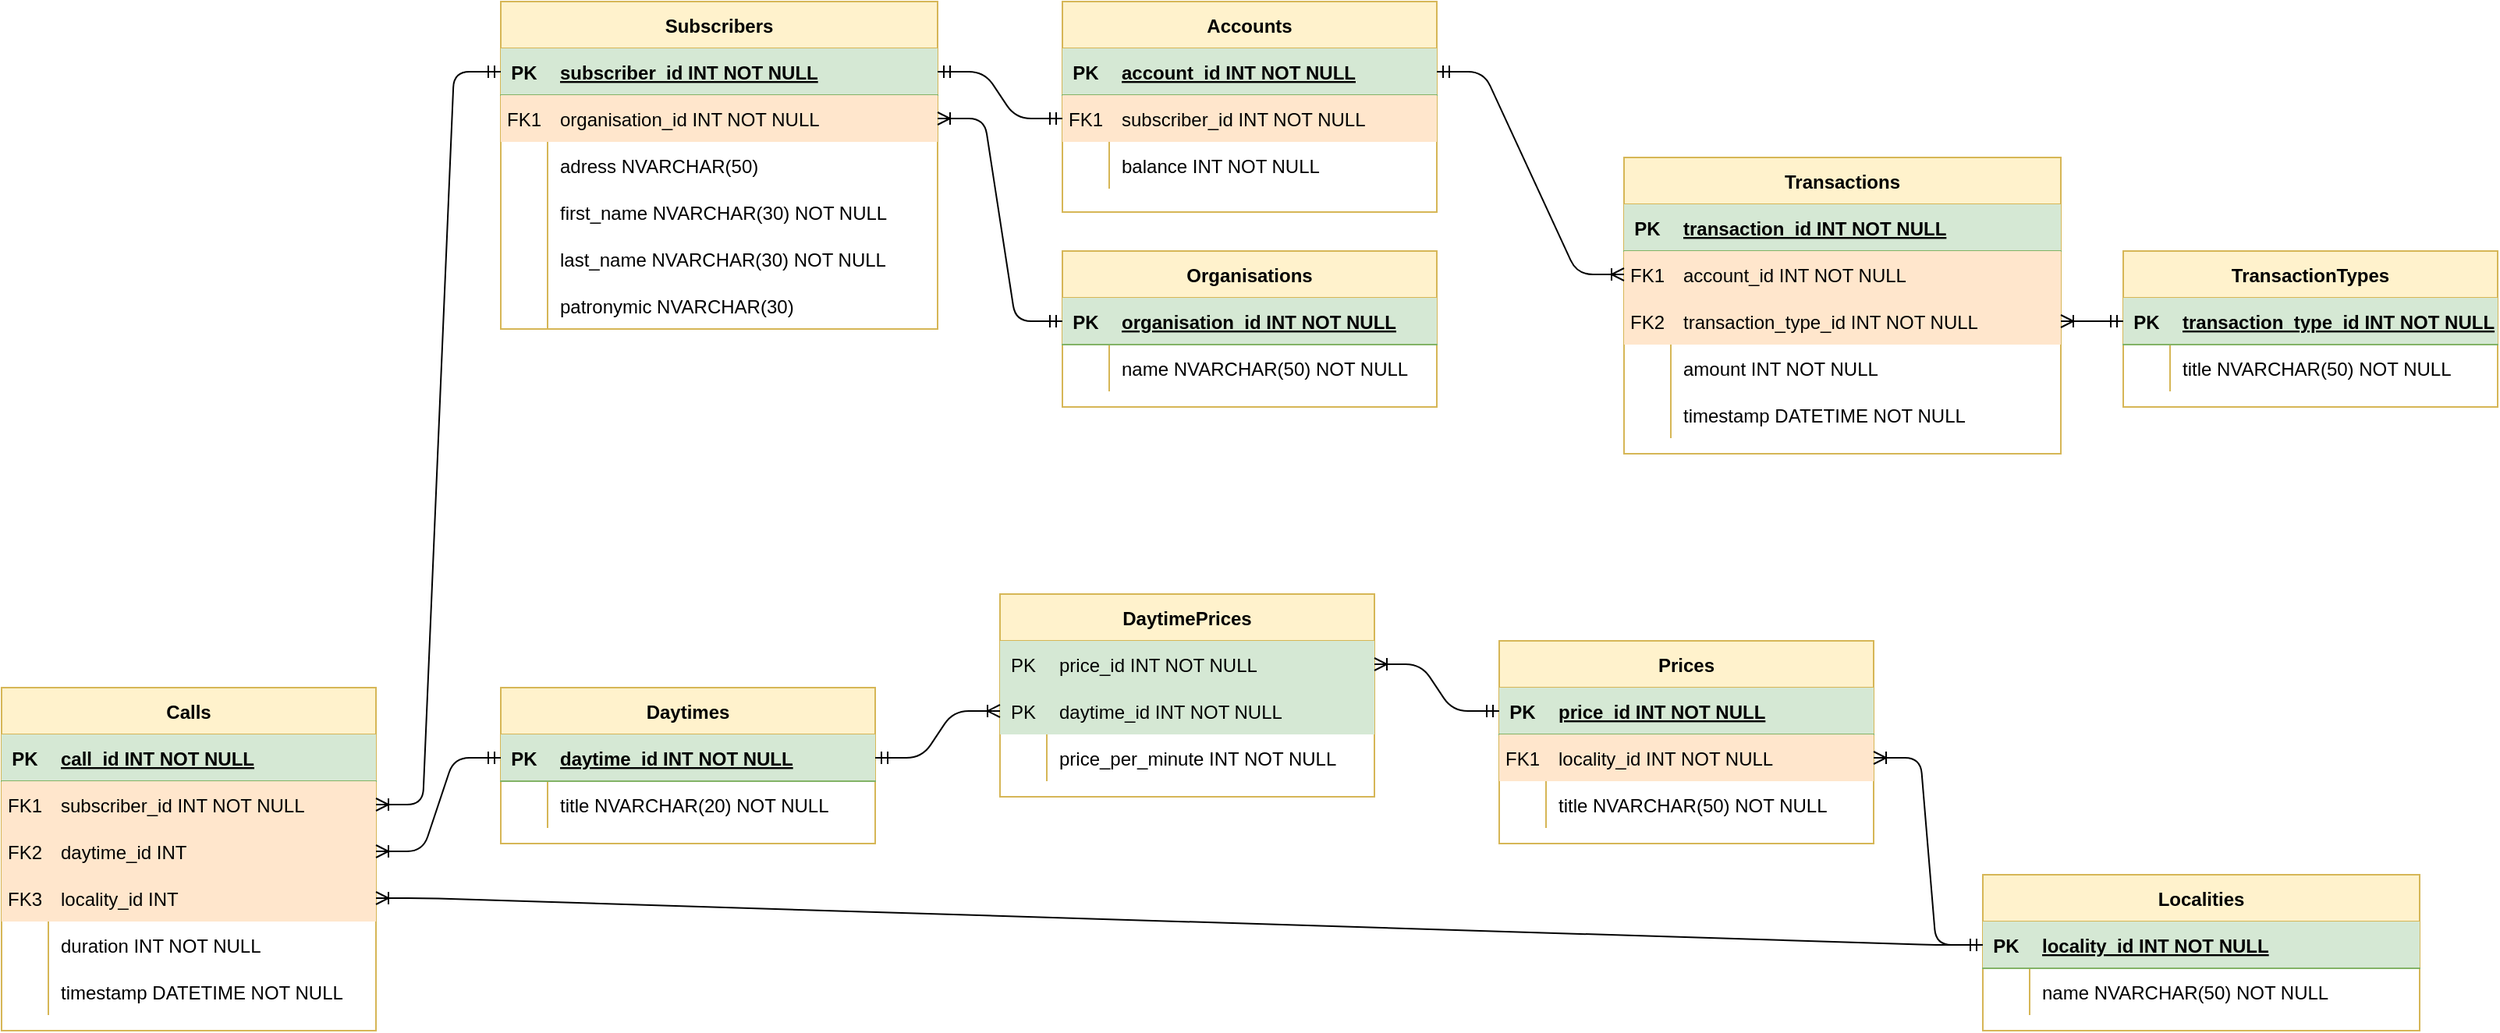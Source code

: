 <mxfile version="13.8.8" type="github">
  <diagram id="R2lEEEUBdFMjLlhIrx00" name="Page-1">
    <mxGraphModel dx="1422" dy="762" grid="1" gridSize="10" guides="1" tooltips="1" connect="1" arrows="1" fold="1" page="1" pageScale="1" pageWidth="850" pageHeight="1100" math="0" shadow="0" extFonts="Permanent Marker^https://fonts.googleapis.com/css?family=Permanent+Marker">
      <root>
        <mxCell id="0" />
        <mxCell id="1" parent="0" />
        <mxCell id="C-vyLk0tnHw3VtMMgP7b-2" value="Organisations" style="shape=table;startSize=30;container=1;collapsible=1;childLayout=tableLayout;fixedRows=1;rowLines=0;fontStyle=1;align=center;resizeLast=1;fillColor=#fff2cc;strokeColor=#d6b656;" parent="1" vertex="1">
          <mxGeometry x="720" y="200" width="240" height="100" as="geometry" />
        </mxCell>
        <mxCell id="C-vyLk0tnHw3VtMMgP7b-3" value="" style="shape=partialRectangle;collapsible=0;dropTarget=0;pointerEvents=0;fillColor=#d5e8d4;points=[[0,0.5],[1,0.5]];portConstraint=eastwest;top=0;left=0;right=0;bottom=1;strokeColor=#82b366;" parent="C-vyLk0tnHw3VtMMgP7b-2" vertex="1">
          <mxGeometry y="30" width="240" height="30" as="geometry" />
        </mxCell>
        <mxCell id="C-vyLk0tnHw3VtMMgP7b-4" value="PK" style="shape=partialRectangle;overflow=hidden;connectable=0;fillColor=none;top=0;left=0;bottom=0;right=0;fontStyle=1;" parent="C-vyLk0tnHw3VtMMgP7b-3" vertex="1">
          <mxGeometry width="30" height="30" as="geometry" />
        </mxCell>
        <mxCell id="C-vyLk0tnHw3VtMMgP7b-5" value="organisation_id INT NOT NULL " style="shape=partialRectangle;overflow=hidden;connectable=0;fillColor=none;top=0;left=0;bottom=0;right=0;align=left;spacingLeft=6;fontStyle=5;" parent="C-vyLk0tnHw3VtMMgP7b-3" vertex="1">
          <mxGeometry x="30" width="210" height="30" as="geometry" />
        </mxCell>
        <mxCell id="C-vyLk0tnHw3VtMMgP7b-6" value="" style="shape=partialRectangle;collapsible=0;dropTarget=0;pointerEvents=0;fillColor=none;points=[[0,0.5],[1,0.5]];portConstraint=eastwest;top=0;left=0;right=0;bottom=0;" parent="C-vyLk0tnHw3VtMMgP7b-2" vertex="1">
          <mxGeometry y="60" width="240" height="30" as="geometry" />
        </mxCell>
        <mxCell id="C-vyLk0tnHw3VtMMgP7b-7" value="" style="shape=partialRectangle;overflow=hidden;connectable=0;fillColor=none;top=0;left=0;bottom=0;right=0;" parent="C-vyLk0tnHw3VtMMgP7b-6" vertex="1">
          <mxGeometry width="30" height="30" as="geometry" />
        </mxCell>
        <mxCell id="C-vyLk0tnHw3VtMMgP7b-8" value="name NVARCHAR(50) NOT NULL" style="shape=partialRectangle;overflow=hidden;connectable=0;fillColor=none;top=0;left=0;bottom=0;right=0;align=left;spacingLeft=6;" parent="C-vyLk0tnHw3VtMMgP7b-6" vertex="1">
          <mxGeometry x="30" width="210" height="30" as="geometry" />
        </mxCell>
        <mxCell id="C-vyLk0tnHw3VtMMgP7b-13" value="Accounts" style="shape=table;startSize=30;container=1;collapsible=1;childLayout=tableLayout;fixedRows=1;rowLines=0;fontStyle=1;align=center;resizeLast=1;fillColor=#fff2cc;strokeColor=#d6b656;" parent="1" vertex="1">
          <mxGeometry x="720" y="40" width="240" height="135" as="geometry" />
        </mxCell>
        <mxCell id="C-vyLk0tnHw3VtMMgP7b-14" value="" style="shape=partialRectangle;collapsible=0;dropTarget=0;pointerEvents=0;fillColor=#d5e8d4;points=[[0,0.5],[1,0.5]];portConstraint=eastwest;top=0;left=0;right=0;bottom=1;strokeColor=#82b366;" parent="C-vyLk0tnHw3VtMMgP7b-13" vertex="1">
          <mxGeometry y="30" width="240" height="30" as="geometry" />
        </mxCell>
        <mxCell id="C-vyLk0tnHw3VtMMgP7b-15" value="PK" style="shape=partialRectangle;overflow=hidden;connectable=0;fillColor=none;top=0;left=0;bottom=0;right=0;fontStyle=1;" parent="C-vyLk0tnHw3VtMMgP7b-14" vertex="1">
          <mxGeometry width="30" height="30" as="geometry" />
        </mxCell>
        <mxCell id="C-vyLk0tnHw3VtMMgP7b-16" value="account_id INT NOT NULL " style="shape=partialRectangle;overflow=hidden;connectable=0;fillColor=none;top=0;left=0;bottom=0;right=0;align=left;spacingLeft=6;fontStyle=5;" parent="C-vyLk0tnHw3VtMMgP7b-14" vertex="1">
          <mxGeometry x="30" width="210" height="30" as="geometry" />
        </mxCell>
        <mxCell id="f_FscxaQa_7eKImMQu-y-68" value="" style="shape=partialRectangle;collapsible=0;dropTarget=0;pointerEvents=0;fillColor=#ffe6cc;points=[[0,0.5],[1,0.5]];portConstraint=eastwest;top=0;left=0;right=0;bottom=0;strokeColor=#d79b00;" parent="C-vyLk0tnHw3VtMMgP7b-13" vertex="1">
          <mxGeometry y="60" width="240" height="30" as="geometry" />
        </mxCell>
        <mxCell id="f_FscxaQa_7eKImMQu-y-69" value="FK1" style="shape=partialRectangle;overflow=hidden;connectable=0;fillColor=none;top=0;left=0;bottom=0;right=0;" parent="f_FscxaQa_7eKImMQu-y-68" vertex="1">
          <mxGeometry width="30" height="30" as="geometry" />
        </mxCell>
        <mxCell id="f_FscxaQa_7eKImMQu-y-70" value="subscriber_id INT NOT NULL" style="shape=partialRectangle;overflow=hidden;connectable=0;fillColor=none;top=0;left=0;bottom=0;right=0;align=left;spacingLeft=6;" parent="f_FscxaQa_7eKImMQu-y-68" vertex="1">
          <mxGeometry x="30" width="210" height="30" as="geometry" />
        </mxCell>
        <mxCell id="3FALcmHfQgssFY7lBNF9-4" value="" style="shape=partialRectangle;collapsible=0;dropTarget=0;pointerEvents=0;points=[[0,0.5],[1,0.5]];portConstraint=eastwest;top=0;left=0;right=0;bottom=0;fillColor=none;" vertex="1" parent="C-vyLk0tnHw3VtMMgP7b-13">
          <mxGeometry y="90" width="240" height="30" as="geometry" />
        </mxCell>
        <mxCell id="3FALcmHfQgssFY7lBNF9-5" value="" style="shape=partialRectangle;overflow=hidden;connectable=0;fillColor=none;top=0;left=0;bottom=0;right=0;" vertex="1" parent="3FALcmHfQgssFY7lBNF9-4">
          <mxGeometry width="30" height="30" as="geometry" />
        </mxCell>
        <mxCell id="3FALcmHfQgssFY7lBNF9-6" value="balance INT NOT NULL" style="shape=partialRectangle;overflow=hidden;connectable=0;fillColor=none;top=0;left=0;bottom=0;right=0;align=left;spacingLeft=6;" vertex="1" parent="3FALcmHfQgssFY7lBNF9-4">
          <mxGeometry x="30" width="210" height="30" as="geometry" />
        </mxCell>
        <mxCell id="C-vyLk0tnHw3VtMMgP7b-23" value="Subscribers" style="shape=table;startSize=30;container=1;collapsible=1;childLayout=tableLayout;fixedRows=1;rowLines=0;fontStyle=1;align=center;resizeLast=1;rounded=0;sketch=0;shadow=0;fillColor=#fff2cc;strokeColor=#d6b656;" parent="1" vertex="1">
          <mxGeometry x="360" y="40" width="280" height="210" as="geometry">
            <mxRectangle x="120" y="120" width="100" height="30" as="alternateBounds" />
          </mxGeometry>
        </mxCell>
        <mxCell id="C-vyLk0tnHw3VtMMgP7b-24" value="" style="shape=partialRectangle;collapsible=0;dropTarget=0;pointerEvents=0;fillColor=#d5e8d4;points=[[0,0.5],[1,0.5]];portConstraint=eastwest;top=0;left=0;right=0;bottom=1;strokeColor=#82b366;" parent="C-vyLk0tnHw3VtMMgP7b-23" vertex="1">
          <mxGeometry y="30" width="280" height="30" as="geometry" />
        </mxCell>
        <mxCell id="C-vyLk0tnHw3VtMMgP7b-25" value="PK" style="shape=partialRectangle;overflow=hidden;connectable=0;fillColor=none;top=0;left=0;bottom=0;right=0;fontStyle=1;" parent="C-vyLk0tnHw3VtMMgP7b-24" vertex="1">
          <mxGeometry width="30" height="30" as="geometry" />
        </mxCell>
        <mxCell id="C-vyLk0tnHw3VtMMgP7b-26" value="subscriber_id INT NOT NULL " style="shape=partialRectangle;overflow=hidden;connectable=0;fillColor=none;top=0;left=0;bottom=0;right=0;align=left;spacingLeft=6;fontStyle=5;" parent="C-vyLk0tnHw3VtMMgP7b-24" vertex="1">
          <mxGeometry x="30" width="250" height="30" as="geometry" />
        </mxCell>
        <mxCell id="uQoeyLJMrFcmJ7VVX4Wg-34" value="" style="shape=partialRectangle;collapsible=0;dropTarget=0;pointerEvents=0;fillColor=#ffe6cc;points=[[0,0.5],[1,0.5]];portConstraint=eastwest;top=0;left=0;right=0;bottom=0;strokeColor=#d79b00;" parent="C-vyLk0tnHw3VtMMgP7b-23" vertex="1">
          <mxGeometry y="60" width="280" height="30" as="geometry" />
        </mxCell>
        <mxCell id="uQoeyLJMrFcmJ7VVX4Wg-35" value="FK1" style="shape=partialRectangle;overflow=hidden;connectable=0;fillColor=none;top=0;left=0;bottom=0;right=0;" parent="uQoeyLJMrFcmJ7VVX4Wg-34" vertex="1">
          <mxGeometry width="30" height="30" as="geometry" />
        </mxCell>
        <mxCell id="uQoeyLJMrFcmJ7VVX4Wg-36" value="organisation_id INT NOT NULL" style="shape=partialRectangle;overflow=hidden;connectable=0;fillColor=none;top=0;left=0;bottom=0;right=0;align=left;spacingLeft=6;" parent="uQoeyLJMrFcmJ7VVX4Wg-34" vertex="1">
          <mxGeometry x="30" width="250" height="30" as="geometry" />
        </mxCell>
        <mxCell id="uQoeyLJMrFcmJ7VVX4Wg-40" value="" style="shape=partialRectangle;collapsible=0;dropTarget=0;pointerEvents=0;fillColor=none;points=[[0,0.5],[1,0.5]];portConstraint=eastwest;top=0;left=0;right=0;bottom=0;" parent="C-vyLk0tnHw3VtMMgP7b-23" vertex="1">
          <mxGeometry y="90" width="280" height="30" as="geometry" />
        </mxCell>
        <mxCell id="uQoeyLJMrFcmJ7VVX4Wg-41" value="" style="shape=partialRectangle;overflow=hidden;connectable=0;fillColor=none;top=0;left=0;bottom=0;right=0;" parent="uQoeyLJMrFcmJ7VVX4Wg-40" vertex="1">
          <mxGeometry width="30" height="30" as="geometry" />
        </mxCell>
        <mxCell id="uQoeyLJMrFcmJ7VVX4Wg-42" value="adress NVARCHAR(50)" style="shape=partialRectangle;overflow=hidden;connectable=0;fillColor=none;top=0;left=0;bottom=0;right=0;align=left;spacingLeft=6;" parent="uQoeyLJMrFcmJ7VVX4Wg-40" vertex="1">
          <mxGeometry x="30" width="250" height="30" as="geometry" />
        </mxCell>
        <mxCell id="uQoeyLJMrFcmJ7VVX4Wg-50" value="" style="shape=partialRectangle;collapsible=0;dropTarget=0;pointerEvents=0;fillColor=none;points=[[0,0.5],[1,0.5]];portConstraint=eastwest;top=0;left=0;right=0;bottom=0;" parent="C-vyLk0tnHw3VtMMgP7b-23" vertex="1">
          <mxGeometry y="120" width="280" height="30" as="geometry" />
        </mxCell>
        <mxCell id="uQoeyLJMrFcmJ7VVX4Wg-51" value="" style="shape=partialRectangle;overflow=hidden;connectable=0;fillColor=none;top=0;left=0;bottom=0;right=0;" parent="uQoeyLJMrFcmJ7VVX4Wg-50" vertex="1">
          <mxGeometry width="30" height="30" as="geometry" />
        </mxCell>
        <mxCell id="uQoeyLJMrFcmJ7VVX4Wg-52" value="first_name NVARCHAR(30) NOT NULL" style="shape=partialRectangle;overflow=hidden;connectable=0;fillColor=none;top=0;left=0;bottom=0;right=0;align=left;spacingLeft=6;" parent="uQoeyLJMrFcmJ7VVX4Wg-50" vertex="1">
          <mxGeometry x="30" width="250" height="30" as="geometry" />
        </mxCell>
        <mxCell id="uQoeyLJMrFcmJ7VVX4Wg-53" value="" style="shape=partialRectangle;collapsible=0;dropTarget=0;pointerEvents=0;fillColor=none;points=[[0,0.5],[1,0.5]];portConstraint=eastwest;top=0;left=0;right=0;bottom=0;" parent="C-vyLk0tnHw3VtMMgP7b-23" vertex="1">
          <mxGeometry y="150" width="280" height="30" as="geometry" />
        </mxCell>
        <mxCell id="uQoeyLJMrFcmJ7VVX4Wg-54" value="" style="shape=partialRectangle;overflow=hidden;connectable=0;fillColor=none;top=0;left=0;bottom=0;right=0;" parent="uQoeyLJMrFcmJ7VVX4Wg-53" vertex="1">
          <mxGeometry width="30" height="30" as="geometry" />
        </mxCell>
        <mxCell id="uQoeyLJMrFcmJ7VVX4Wg-55" value="last_name NVARCHAR(30) NOT NULL" style="shape=partialRectangle;overflow=hidden;connectable=0;fillColor=none;top=0;left=0;bottom=0;right=0;align=left;spacingLeft=6;" parent="uQoeyLJMrFcmJ7VVX4Wg-53" vertex="1">
          <mxGeometry x="30" width="250" height="30" as="geometry" />
        </mxCell>
        <mxCell id="uQoeyLJMrFcmJ7VVX4Wg-56" value="" style="shape=partialRectangle;collapsible=0;dropTarget=0;pointerEvents=0;fillColor=none;points=[[0,0.5],[1,0.5]];portConstraint=eastwest;top=0;left=0;right=0;bottom=0;" parent="C-vyLk0tnHw3VtMMgP7b-23" vertex="1">
          <mxGeometry y="180" width="280" height="30" as="geometry" />
        </mxCell>
        <mxCell id="uQoeyLJMrFcmJ7VVX4Wg-57" value="" style="shape=partialRectangle;overflow=hidden;connectable=0;fillColor=none;top=0;left=0;bottom=0;right=0;" parent="uQoeyLJMrFcmJ7VVX4Wg-56" vertex="1">
          <mxGeometry width="30" height="30" as="geometry" />
        </mxCell>
        <mxCell id="uQoeyLJMrFcmJ7VVX4Wg-58" value="patronymic NVARCHAR(30)" style="shape=partialRectangle;overflow=hidden;connectable=0;fillColor=none;top=0;left=0;bottom=0;right=0;align=left;spacingLeft=6;" parent="uQoeyLJMrFcmJ7VVX4Wg-56" vertex="1">
          <mxGeometry x="30" width="250" height="30" as="geometry" />
        </mxCell>
        <mxCell id="uQoeyLJMrFcmJ7VVX4Wg-47" value="" style="edgeStyle=entityRelationEdgeStyle;fontSize=12;html=1;endArrow=ERmandOne;startArrow=ERmandOne;exitX=1;exitY=0.5;exitDx=0;exitDy=0;entryX=0;entryY=0.5;entryDx=0;entryDy=0;" parent="1" source="C-vyLk0tnHw3VtMMgP7b-24" target="f_FscxaQa_7eKImMQu-y-68" edge="1">
          <mxGeometry width="100" height="100" relative="1" as="geometry">
            <mxPoint x="640" y="145" as="sourcePoint" />
            <mxPoint x="470" y="240" as="targetPoint" />
          </mxGeometry>
        </mxCell>
        <mxCell id="uQoeyLJMrFcmJ7VVX4Wg-60" value="Transactions" style="shape=table;startSize=30;container=1;collapsible=1;childLayout=tableLayout;fixedRows=1;rowLines=0;fontStyle=1;align=center;resizeLast=1;rounded=0;shadow=0;sketch=0;fillColor=#fff2cc;strokeColor=#d6b656;" parent="1" vertex="1">
          <mxGeometry x="1080" y="140" width="280" height="190" as="geometry" />
        </mxCell>
        <mxCell id="uQoeyLJMrFcmJ7VVX4Wg-61" value="" style="shape=partialRectangle;collapsible=0;dropTarget=0;pointerEvents=0;fillColor=#d5e8d4;top=0;left=0;bottom=1;right=0;points=[[0,0.5],[1,0.5]];portConstraint=eastwest;strokeColor=#82b366;" parent="uQoeyLJMrFcmJ7VVX4Wg-60" vertex="1">
          <mxGeometry y="30" width="280" height="30" as="geometry" />
        </mxCell>
        <mxCell id="uQoeyLJMrFcmJ7VVX4Wg-62" value="PK" style="shape=partialRectangle;connectable=0;fillColor=none;top=0;left=0;bottom=0;right=0;fontStyle=1;overflow=hidden;" parent="uQoeyLJMrFcmJ7VVX4Wg-61" vertex="1">
          <mxGeometry width="30" height="30" as="geometry" />
        </mxCell>
        <mxCell id="uQoeyLJMrFcmJ7VVX4Wg-63" value="transaction_id INT NOT NULL" style="shape=partialRectangle;connectable=0;fillColor=none;top=0;left=0;bottom=0;right=0;align=left;spacingLeft=6;fontStyle=5;overflow=hidden;" parent="uQoeyLJMrFcmJ7VVX4Wg-61" vertex="1">
          <mxGeometry x="30" width="250" height="30" as="geometry" />
        </mxCell>
        <mxCell id="uQoeyLJMrFcmJ7VVX4Wg-64" value="" style="shape=partialRectangle;collapsible=0;dropTarget=0;pointerEvents=0;fillColor=#ffe6cc;top=0;left=0;bottom=0;right=0;points=[[0,0.5],[1,0.5]];portConstraint=eastwest;strokeColor=#d79b00;" parent="uQoeyLJMrFcmJ7VVX4Wg-60" vertex="1">
          <mxGeometry y="60" width="280" height="30" as="geometry" />
        </mxCell>
        <mxCell id="uQoeyLJMrFcmJ7VVX4Wg-65" value="FK1" style="shape=partialRectangle;connectable=0;fillColor=none;top=0;left=0;bottom=0;right=0;editable=1;overflow=hidden;" parent="uQoeyLJMrFcmJ7VVX4Wg-64" vertex="1">
          <mxGeometry width="30" height="30" as="geometry" />
        </mxCell>
        <mxCell id="uQoeyLJMrFcmJ7VVX4Wg-66" value="account_id INT NOT NULL" style="shape=partialRectangle;connectable=0;fillColor=none;top=0;left=0;bottom=0;right=0;align=left;spacingLeft=6;overflow=hidden;" parent="uQoeyLJMrFcmJ7VVX4Wg-64" vertex="1">
          <mxGeometry x="30" width="250" height="30" as="geometry" />
        </mxCell>
        <mxCell id="uQoeyLJMrFcmJ7VVX4Wg-67" value="" style="shape=partialRectangle;collapsible=0;dropTarget=0;pointerEvents=0;fillColor=#ffe6cc;top=0;left=0;bottom=0;right=0;points=[[0,0.5],[1,0.5]];portConstraint=eastwest;strokeColor=#d79b00;" parent="uQoeyLJMrFcmJ7VVX4Wg-60" vertex="1">
          <mxGeometry y="90" width="280" height="30" as="geometry" />
        </mxCell>
        <mxCell id="uQoeyLJMrFcmJ7VVX4Wg-68" value="FK2" style="shape=partialRectangle;connectable=0;fillColor=none;top=0;left=0;bottom=0;right=0;editable=1;overflow=hidden;" parent="uQoeyLJMrFcmJ7VVX4Wg-67" vertex="1">
          <mxGeometry width="30" height="30" as="geometry" />
        </mxCell>
        <mxCell id="uQoeyLJMrFcmJ7VVX4Wg-69" value="transaction_type_id INT NOT NULL" style="shape=partialRectangle;connectable=0;fillColor=none;top=0;left=0;bottom=0;right=0;align=left;spacingLeft=6;overflow=hidden;" parent="uQoeyLJMrFcmJ7VVX4Wg-67" vertex="1">
          <mxGeometry x="30" width="250" height="30" as="geometry" />
        </mxCell>
        <mxCell id="f_FscxaQa_7eKImMQu-y-4" value="" style="shape=partialRectangle;collapsible=0;dropTarget=0;pointerEvents=0;fillColor=none;top=0;left=0;bottom=0;right=0;points=[[0,0.5],[1,0.5]];portConstraint=eastwest;" parent="uQoeyLJMrFcmJ7VVX4Wg-60" vertex="1">
          <mxGeometry y="120" width="280" height="30" as="geometry" />
        </mxCell>
        <mxCell id="f_FscxaQa_7eKImMQu-y-5" value="" style="shape=partialRectangle;connectable=0;fillColor=none;top=0;left=0;bottom=0;right=0;editable=1;overflow=hidden;" parent="f_FscxaQa_7eKImMQu-y-4" vertex="1">
          <mxGeometry width="30" height="30" as="geometry" />
        </mxCell>
        <mxCell id="f_FscxaQa_7eKImMQu-y-6" value="amount INT NOT NULL" style="shape=partialRectangle;connectable=0;fillColor=none;top=0;left=0;bottom=0;right=0;align=left;spacingLeft=6;overflow=hidden;" parent="f_FscxaQa_7eKImMQu-y-4" vertex="1">
          <mxGeometry x="30" width="250" height="30" as="geometry" />
        </mxCell>
        <mxCell id="f_FscxaQa_7eKImMQu-y-51" value="" style="shape=partialRectangle;collapsible=0;dropTarget=0;pointerEvents=0;fillColor=none;top=0;left=0;bottom=0;right=0;points=[[0,0.5],[1,0.5]];portConstraint=eastwest;" parent="uQoeyLJMrFcmJ7VVX4Wg-60" vertex="1">
          <mxGeometry y="150" width="280" height="30" as="geometry" />
        </mxCell>
        <mxCell id="f_FscxaQa_7eKImMQu-y-52" value="" style="shape=partialRectangle;connectable=0;fillColor=none;top=0;left=0;bottom=0;right=0;editable=1;overflow=hidden;" parent="f_FscxaQa_7eKImMQu-y-51" vertex="1">
          <mxGeometry width="30" height="30" as="geometry" />
        </mxCell>
        <mxCell id="f_FscxaQa_7eKImMQu-y-53" value="timestamp DATETIME NOT NULL" style="shape=partialRectangle;connectable=0;fillColor=none;top=0;left=0;bottom=0;right=0;align=left;spacingLeft=6;overflow=hidden;" parent="f_FscxaQa_7eKImMQu-y-51" vertex="1">
          <mxGeometry x="30" width="250" height="30" as="geometry" />
        </mxCell>
        <mxCell id="uQoeyLJMrFcmJ7VVX4Wg-106" value="Localities" style="shape=table;startSize=30;container=1;collapsible=1;childLayout=tableLayout;fixedRows=1;rowLines=0;fontStyle=1;align=center;resizeLast=1;rounded=0;shadow=0;sketch=0;fillColor=#fff2cc;strokeColor=#d6b656;" parent="1" vertex="1">
          <mxGeometry x="1310" y="600" width="280" height="100" as="geometry" />
        </mxCell>
        <mxCell id="uQoeyLJMrFcmJ7VVX4Wg-107" value="" style="shape=partialRectangle;collapsible=0;dropTarget=0;pointerEvents=0;fillColor=#d5e8d4;top=0;left=0;bottom=1;right=0;points=[[0,0.5],[1,0.5]];portConstraint=eastwest;strokeColor=#82b366;" parent="uQoeyLJMrFcmJ7VVX4Wg-106" vertex="1">
          <mxGeometry y="30" width="280" height="30" as="geometry" />
        </mxCell>
        <mxCell id="uQoeyLJMrFcmJ7VVX4Wg-108" value="PK" style="shape=partialRectangle;connectable=0;fillColor=none;top=0;left=0;bottom=0;right=0;fontStyle=1;overflow=hidden;" parent="uQoeyLJMrFcmJ7VVX4Wg-107" vertex="1">
          <mxGeometry width="30" height="30" as="geometry" />
        </mxCell>
        <mxCell id="uQoeyLJMrFcmJ7VVX4Wg-109" value="locality_id INT NOT NULL" style="shape=partialRectangle;connectable=0;fillColor=none;top=0;left=0;bottom=0;right=0;align=left;spacingLeft=6;fontStyle=5;overflow=hidden;" parent="uQoeyLJMrFcmJ7VVX4Wg-107" vertex="1">
          <mxGeometry x="30" width="250" height="30" as="geometry" />
        </mxCell>
        <mxCell id="uQoeyLJMrFcmJ7VVX4Wg-110" value="" style="shape=partialRectangle;collapsible=0;dropTarget=0;pointerEvents=0;fillColor=none;top=0;left=0;bottom=0;right=0;points=[[0,0.5],[1,0.5]];portConstraint=eastwest;" parent="uQoeyLJMrFcmJ7VVX4Wg-106" vertex="1">
          <mxGeometry y="60" width="280" height="30" as="geometry" />
        </mxCell>
        <mxCell id="uQoeyLJMrFcmJ7VVX4Wg-111" value="" style="shape=partialRectangle;connectable=0;fillColor=none;top=0;left=0;bottom=0;right=0;editable=1;overflow=hidden;" parent="uQoeyLJMrFcmJ7VVX4Wg-110" vertex="1">
          <mxGeometry width="30" height="30" as="geometry" />
        </mxCell>
        <mxCell id="uQoeyLJMrFcmJ7VVX4Wg-112" value="name NVARCHAR(50) NOT NULL" style="shape=partialRectangle;connectable=0;fillColor=none;top=0;left=0;bottom=0;right=0;align=left;spacingLeft=6;overflow=hidden;" parent="uQoeyLJMrFcmJ7VVX4Wg-110" vertex="1">
          <mxGeometry x="30" width="250" height="30" as="geometry" />
        </mxCell>
        <mxCell id="uQoeyLJMrFcmJ7VVX4Wg-119" value="Prices" style="shape=table;startSize=30;container=1;collapsible=1;childLayout=tableLayout;fixedRows=1;rowLines=0;fontStyle=1;align=center;resizeLast=1;rounded=0;shadow=0;sketch=0;fillColor=#fff2cc;strokeColor=#d6b656;" parent="1" vertex="1">
          <mxGeometry x="1000" y="450" width="240" height="130" as="geometry" />
        </mxCell>
        <mxCell id="uQoeyLJMrFcmJ7VVX4Wg-120" value="" style="shape=partialRectangle;collapsible=0;dropTarget=0;pointerEvents=0;fillColor=#d5e8d4;top=0;left=0;bottom=1;right=0;points=[[0,0.5],[1,0.5]];portConstraint=eastwest;strokeColor=#82b366;" parent="uQoeyLJMrFcmJ7VVX4Wg-119" vertex="1">
          <mxGeometry y="30" width="240" height="30" as="geometry" />
        </mxCell>
        <mxCell id="uQoeyLJMrFcmJ7VVX4Wg-121" value="PK" style="shape=partialRectangle;connectable=0;fillColor=none;top=0;left=0;bottom=0;right=0;fontStyle=1;overflow=hidden;" parent="uQoeyLJMrFcmJ7VVX4Wg-120" vertex="1">
          <mxGeometry width="30" height="30" as="geometry" />
        </mxCell>
        <mxCell id="uQoeyLJMrFcmJ7VVX4Wg-122" value="price_id INT NOT NULL" style="shape=partialRectangle;connectable=0;fillColor=none;top=0;left=0;bottom=0;right=0;align=left;spacingLeft=6;fontStyle=5;overflow=hidden;" parent="uQoeyLJMrFcmJ7VVX4Wg-120" vertex="1">
          <mxGeometry x="30" width="210" height="30" as="geometry" />
        </mxCell>
        <mxCell id="uQoeyLJMrFcmJ7VVX4Wg-123" value="" style="shape=partialRectangle;collapsible=0;dropTarget=0;pointerEvents=0;fillColor=#ffe6cc;top=0;left=0;bottom=0;right=0;points=[[0,0.5],[1,0.5]];portConstraint=eastwest;strokeColor=#d79b00;" parent="uQoeyLJMrFcmJ7VVX4Wg-119" vertex="1">
          <mxGeometry y="60" width="240" height="30" as="geometry" />
        </mxCell>
        <mxCell id="uQoeyLJMrFcmJ7VVX4Wg-124" value="FK1" style="shape=partialRectangle;connectable=0;fillColor=none;top=0;left=0;bottom=0;right=0;editable=1;overflow=hidden;" parent="uQoeyLJMrFcmJ7VVX4Wg-123" vertex="1">
          <mxGeometry width="30" height="30" as="geometry" />
        </mxCell>
        <mxCell id="uQoeyLJMrFcmJ7VVX4Wg-125" value="locality_id INT NOT NULL" style="shape=partialRectangle;connectable=0;fillColor=none;top=0;left=0;bottom=0;right=0;align=left;spacingLeft=6;overflow=hidden;" parent="uQoeyLJMrFcmJ7VVX4Wg-123" vertex="1">
          <mxGeometry x="30" width="210" height="30" as="geometry" />
        </mxCell>
        <mxCell id="f_FscxaQa_7eKImMQu-y-45" value="" style="shape=partialRectangle;collapsible=0;dropTarget=0;pointerEvents=0;fillColor=none;top=0;left=0;bottom=0;right=0;points=[[0,0.5],[1,0.5]];portConstraint=eastwest;" parent="uQoeyLJMrFcmJ7VVX4Wg-119" vertex="1">
          <mxGeometry y="90" width="240" height="30" as="geometry" />
        </mxCell>
        <mxCell id="f_FscxaQa_7eKImMQu-y-46" value="" style="shape=partialRectangle;connectable=0;fillColor=none;top=0;left=0;bottom=0;right=0;editable=1;overflow=hidden;" parent="f_FscxaQa_7eKImMQu-y-45" vertex="1">
          <mxGeometry width="30" height="30" as="geometry" />
        </mxCell>
        <mxCell id="f_FscxaQa_7eKImMQu-y-47" value="title NVARCHAR(50) NOT NULL" style="shape=partialRectangle;connectable=0;fillColor=none;top=0;left=0;bottom=0;right=0;align=left;spacingLeft=6;overflow=hidden;" parent="f_FscxaQa_7eKImMQu-y-45" vertex="1">
          <mxGeometry x="30" width="210" height="30" as="geometry" />
        </mxCell>
        <mxCell id="uQoeyLJMrFcmJ7VVX4Wg-133" value="DaytimePrices" style="shape=table;startSize=30;container=1;collapsible=1;childLayout=tableLayout;fixedRows=1;rowLines=0;fontStyle=1;align=center;resizeLast=1;rounded=0;shadow=0;sketch=0;fillColor=#fff2cc;strokeColor=#d6b656;" parent="1" vertex="1">
          <mxGeometry x="680" y="420" width="240" height="130" as="geometry" />
        </mxCell>
        <mxCell id="uQoeyLJMrFcmJ7VVX4Wg-137" value="" style="shape=partialRectangle;collapsible=0;dropTarget=0;pointerEvents=0;fillColor=#d5e8d4;top=0;left=0;bottom=0;right=0;points=[[0,0.5],[1,0.5]];portConstraint=eastwest;strokeColor=#82b366;" parent="uQoeyLJMrFcmJ7VVX4Wg-133" vertex="1">
          <mxGeometry y="30" width="240" height="30" as="geometry" />
        </mxCell>
        <mxCell id="uQoeyLJMrFcmJ7VVX4Wg-138" value="PK" style="shape=partialRectangle;connectable=0;fillColor=none;top=0;left=0;bottom=0;right=0;editable=1;overflow=hidden;" parent="uQoeyLJMrFcmJ7VVX4Wg-137" vertex="1">
          <mxGeometry width="30" height="30" as="geometry" />
        </mxCell>
        <mxCell id="uQoeyLJMrFcmJ7VVX4Wg-139" value="price_id INT NOT NULL" style="shape=partialRectangle;connectable=0;fillColor=none;top=0;left=0;bottom=0;right=0;align=left;spacingLeft=6;overflow=hidden;" parent="uQoeyLJMrFcmJ7VVX4Wg-137" vertex="1">
          <mxGeometry x="30" width="210" height="30" as="geometry" />
        </mxCell>
        <mxCell id="uQoeyLJMrFcmJ7VVX4Wg-140" value="" style="shape=partialRectangle;collapsible=0;dropTarget=0;pointerEvents=0;fillColor=#d5e8d4;top=0;left=0;bottom=0;right=0;points=[[0,0.5],[1,0.5]];portConstraint=eastwest;strokeColor=#82b366;" parent="uQoeyLJMrFcmJ7VVX4Wg-133" vertex="1">
          <mxGeometry y="60" width="240" height="30" as="geometry" />
        </mxCell>
        <mxCell id="uQoeyLJMrFcmJ7VVX4Wg-141" value="PK" style="shape=partialRectangle;connectable=0;fillColor=none;top=0;left=0;bottom=0;right=0;editable=1;overflow=hidden;" parent="uQoeyLJMrFcmJ7VVX4Wg-140" vertex="1">
          <mxGeometry width="30" height="30" as="geometry" />
        </mxCell>
        <mxCell id="uQoeyLJMrFcmJ7VVX4Wg-142" value="daytime_id INT NOT NULL" style="shape=partialRectangle;connectable=0;fillColor=none;top=0;left=0;bottom=0;right=0;align=left;spacingLeft=6;overflow=hidden;" parent="uQoeyLJMrFcmJ7VVX4Wg-140" vertex="1">
          <mxGeometry x="30" width="210" height="30" as="geometry" />
        </mxCell>
        <mxCell id="f_FscxaQa_7eKImMQu-y-1" value="" style="shape=partialRectangle;collapsible=0;dropTarget=0;pointerEvents=0;fillColor=none;top=0;left=0;bottom=0;right=0;points=[[0,0.5],[1,0.5]];portConstraint=eastwest;" parent="uQoeyLJMrFcmJ7VVX4Wg-133" vertex="1">
          <mxGeometry y="90" width="240" height="30" as="geometry" />
        </mxCell>
        <mxCell id="f_FscxaQa_7eKImMQu-y-2" value="" style="shape=partialRectangle;connectable=0;fillColor=none;top=0;left=0;bottom=0;right=0;editable=1;overflow=hidden;" parent="f_FscxaQa_7eKImMQu-y-1" vertex="1">
          <mxGeometry width="30" height="30" as="geometry" />
        </mxCell>
        <mxCell id="f_FscxaQa_7eKImMQu-y-3" value="price_per_minute INT NOT NULL" style="shape=partialRectangle;connectable=0;fillColor=none;top=0;left=0;bottom=0;right=0;align=left;spacingLeft=6;overflow=hidden;" parent="f_FscxaQa_7eKImMQu-y-1" vertex="1">
          <mxGeometry x="30" width="210" height="30" as="geometry" />
        </mxCell>
        <mxCell id="uQoeyLJMrFcmJ7VVX4Wg-177" value="" style="edgeStyle=entityRelationEdgeStyle;fontSize=12;html=1;endArrow=ERoneToMany;startArrow=ERmandOne;exitX=0;exitY=0.5;exitDx=0;exitDy=0;entryX=1;entryY=0.5;entryDx=0;entryDy=0;" parent="1" source="C-vyLk0tnHw3VtMMgP7b-3" target="uQoeyLJMrFcmJ7VVX4Wg-34" edge="1">
          <mxGeometry width="100" height="100" relative="1" as="geometry">
            <mxPoint x="770" y="130" as="sourcePoint" />
            <mxPoint x="900" y="180" as="targetPoint" />
          </mxGeometry>
        </mxCell>
        <mxCell id="uQoeyLJMrFcmJ7VVX4Wg-178" value="" style="edgeStyle=entityRelationEdgeStyle;fontSize=12;html=1;endArrow=ERoneToMany;startArrow=ERmandOne;exitX=1;exitY=0.5;exitDx=0;exitDy=0;entryX=0;entryY=0.5;entryDx=0;entryDy=0;" parent="1" source="C-vyLk0tnHw3VtMMgP7b-14" target="uQoeyLJMrFcmJ7VVX4Wg-64" edge="1">
          <mxGeometry width="100" height="100" relative="1" as="geometry">
            <mxPoint x="870" y="100" as="sourcePoint" />
            <mxPoint x="760" y="235" as="targetPoint" />
          </mxGeometry>
        </mxCell>
        <mxCell id="uQoeyLJMrFcmJ7VVX4Wg-179" value="" style="edgeStyle=entityRelationEdgeStyle;fontSize=12;html=1;endArrow=ERoneToMany;startArrow=ERmandOne;entryX=1;entryY=0.5;entryDx=0;entryDy=0;exitX=0;exitY=0.5;exitDx=0;exitDy=0;" parent="1" source="uQoeyLJMrFcmJ7VVX4Wg-120" target="uQoeyLJMrFcmJ7VVX4Wg-137" edge="1">
          <mxGeometry width="100" height="100" relative="1" as="geometry">
            <mxPoint x="360" y="505" as="sourcePoint" />
            <mxPoint x="440" y="410" as="targetPoint" />
          </mxGeometry>
        </mxCell>
        <mxCell id="uQoeyLJMrFcmJ7VVX4Wg-180" value="" style="edgeStyle=entityRelationEdgeStyle;fontSize=12;html=1;endArrow=ERoneToMany;startArrow=ERmandOne;exitX=0;exitY=0.5;exitDx=0;exitDy=0;entryX=1;entryY=0.5;entryDx=0;entryDy=0;" parent="1" source="uQoeyLJMrFcmJ7VVX4Wg-107" target="uQoeyLJMrFcmJ7VVX4Wg-123" edge="1">
          <mxGeometry width="100" height="100" relative="1" as="geometry">
            <mxPoint x="840" y="455" as="sourcePoint" />
            <mxPoint x="760" y="500" as="targetPoint" />
          </mxGeometry>
        </mxCell>
        <mxCell id="f_FscxaQa_7eKImMQu-y-7" value="Calls" style="shape=table;startSize=30;container=1;collapsible=1;childLayout=tableLayout;fixedRows=1;rowLines=0;fontStyle=1;align=center;resizeLast=1;rounded=0;shadow=0;sketch=0;fillColor=#fff2cc;strokeColor=#d6b656;" parent="1" vertex="1">
          <mxGeometry x="40" y="480" width="240" height="220" as="geometry" />
        </mxCell>
        <mxCell id="f_FscxaQa_7eKImMQu-y-8" value="" style="shape=partialRectangle;collapsible=0;dropTarget=0;pointerEvents=0;fillColor=#d5e8d4;top=0;left=0;bottom=1;right=0;points=[[0,0.5],[1,0.5]];portConstraint=eastwest;strokeColor=#82b366;" parent="f_FscxaQa_7eKImMQu-y-7" vertex="1">
          <mxGeometry y="30" width="240" height="30" as="geometry" />
        </mxCell>
        <mxCell id="f_FscxaQa_7eKImMQu-y-9" value="PK" style="shape=partialRectangle;connectable=0;fillColor=none;top=0;left=0;bottom=0;right=0;fontStyle=1;overflow=hidden;" parent="f_FscxaQa_7eKImMQu-y-8" vertex="1">
          <mxGeometry width="30" height="30" as="geometry" />
        </mxCell>
        <mxCell id="f_FscxaQa_7eKImMQu-y-10" value="call_id INT NOT NULL" style="shape=partialRectangle;connectable=0;fillColor=none;top=0;left=0;bottom=0;right=0;align=left;spacingLeft=6;fontStyle=5;overflow=hidden;" parent="f_FscxaQa_7eKImMQu-y-8" vertex="1">
          <mxGeometry x="30" width="210" height="30" as="geometry" />
        </mxCell>
        <mxCell id="f_FscxaQa_7eKImMQu-y-11" value="" style="shape=partialRectangle;collapsible=0;dropTarget=0;pointerEvents=0;fillColor=#ffe6cc;top=0;left=0;bottom=0;right=0;points=[[0,0.5],[1,0.5]];portConstraint=eastwest;strokeColor=#d79b00;" parent="f_FscxaQa_7eKImMQu-y-7" vertex="1">
          <mxGeometry y="60" width="240" height="30" as="geometry" />
        </mxCell>
        <mxCell id="f_FscxaQa_7eKImMQu-y-12" value="FK1" style="shape=partialRectangle;connectable=0;fillColor=none;top=0;left=0;bottom=0;right=0;editable=1;overflow=hidden;" parent="f_FscxaQa_7eKImMQu-y-11" vertex="1">
          <mxGeometry width="30" height="30" as="geometry" />
        </mxCell>
        <mxCell id="f_FscxaQa_7eKImMQu-y-13" value="subscriber_id INT NOT NULL" style="shape=partialRectangle;connectable=0;fillColor=none;top=0;left=0;bottom=0;right=0;align=left;spacingLeft=6;overflow=hidden;" parent="f_FscxaQa_7eKImMQu-y-11" vertex="1">
          <mxGeometry x="30" width="210" height="30" as="geometry" />
        </mxCell>
        <mxCell id="f_FscxaQa_7eKImMQu-y-14" value="" style="shape=partialRectangle;collapsible=0;dropTarget=0;pointerEvents=0;fillColor=#ffe6cc;top=0;left=0;bottom=0;right=0;points=[[0,0.5],[1,0.5]];portConstraint=eastwest;strokeColor=#d79b00;" parent="f_FscxaQa_7eKImMQu-y-7" vertex="1">
          <mxGeometry y="90" width="240" height="30" as="geometry" />
        </mxCell>
        <mxCell id="f_FscxaQa_7eKImMQu-y-15" value="FK2" style="shape=partialRectangle;connectable=0;fillColor=none;top=0;left=0;bottom=0;right=0;editable=1;overflow=hidden;" parent="f_FscxaQa_7eKImMQu-y-14" vertex="1">
          <mxGeometry width="30" height="30" as="geometry" />
        </mxCell>
        <mxCell id="f_FscxaQa_7eKImMQu-y-16" value="daytime_id INT" style="shape=partialRectangle;connectable=0;fillColor=none;top=0;left=0;bottom=0;right=0;align=left;spacingLeft=6;overflow=hidden;" parent="f_FscxaQa_7eKImMQu-y-14" vertex="1">
          <mxGeometry x="30" width="210" height="30" as="geometry" />
        </mxCell>
        <mxCell id="f_FscxaQa_7eKImMQu-y-17" value="" style="shape=partialRectangle;collapsible=0;dropTarget=0;pointerEvents=0;fillColor=#ffe6cc;top=0;left=0;bottom=0;right=0;points=[[0,0.5],[1,0.5]];portConstraint=eastwest;strokeColor=#d79b00;" parent="f_FscxaQa_7eKImMQu-y-7" vertex="1">
          <mxGeometry y="120" width="240" height="30" as="geometry" />
        </mxCell>
        <mxCell id="f_FscxaQa_7eKImMQu-y-18" value="FK3" style="shape=partialRectangle;connectable=0;fillColor=none;top=0;left=0;bottom=0;right=0;editable=1;overflow=hidden;" parent="f_FscxaQa_7eKImMQu-y-17" vertex="1">
          <mxGeometry width="30" height="30" as="geometry" />
        </mxCell>
        <mxCell id="f_FscxaQa_7eKImMQu-y-19" value="locality_id INT" style="shape=partialRectangle;connectable=0;fillColor=none;top=0;left=0;bottom=0;right=0;align=left;spacingLeft=6;overflow=hidden;" parent="f_FscxaQa_7eKImMQu-y-17" vertex="1">
          <mxGeometry x="30" width="210" height="30" as="geometry" />
        </mxCell>
        <mxCell id="f_FscxaQa_7eKImMQu-y-21" value="" style="shape=partialRectangle;collapsible=0;dropTarget=0;pointerEvents=0;fillColor=none;top=0;left=0;bottom=0;right=0;points=[[0,0.5],[1,0.5]];portConstraint=eastwest;" parent="f_FscxaQa_7eKImMQu-y-7" vertex="1">
          <mxGeometry y="150" width="240" height="30" as="geometry" />
        </mxCell>
        <mxCell id="f_FscxaQa_7eKImMQu-y-22" value="" style="shape=partialRectangle;connectable=0;fillColor=none;top=0;left=0;bottom=0;right=0;editable=1;overflow=hidden;" parent="f_FscxaQa_7eKImMQu-y-21" vertex="1">
          <mxGeometry width="30" height="30" as="geometry" />
        </mxCell>
        <mxCell id="f_FscxaQa_7eKImMQu-y-23" value="duration INT NOT NULL" style="shape=partialRectangle;connectable=0;fillColor=none;top=0;left=0;bottom=0;right=0;align=left;spacingLeft=6;overflow=hidden;" parent="f_FscxaQa_7eKImMQu-y-21" vertex="1">
          <mxGeometry x="30" width="210" height="30" as="geometry" />
        </mxCell>
        <mxCell id="f_FscxaQa_7eKImMQu-y-41" value="" style="shape=partialRectangle;collapsible=0;dropTarget=0;pointerEvents=0;fillColor=none;top=0;left=0;bottom=0;right=0;points=[[0,0.5],[1,0.5]];portConstraint=eastwest;" parent="f_FscxaQa_7eKImMQu-y-7" vertex="1">
          <mxGeometry y="180" width="240" height="30" as="geometry" />
        </mxCell>
        <mxCell id="f_FscxaQa_7eKImMQu-y-42" value="" style="shape=partialRectangle;connectable=0;fillColor=none;top=0;left=0;bottom=0;right=0;editable=1;overflow=hidden;" parent="f_FscxaQa_7eKImMQu-y-41" vertex="1">
          <mxGeometry width="30" height="30" as="geometry" />
        </mxCell>
        <mxCell id="f_FscxaQa_7eKImMQu-y-43" value="timestamp DATETIME NOT NULL" style="shape=partialRectangle;connectable=0;fillColor=none;top=0;left=0;bottom=0;right=0;align=left;spacingLeft=6;overflow=hidden;" parent="f_FscxaQa_7eKImMQu-y-41" vertex="1">
          <mxGeometry x="30" width="210" height="30" as="geometry" />
        </mxCell>
        <mxCell id="f_FscxaQa_7eKImMQu-y-24" value="" style="edgeStyle=entityRelationEdgeStyle;fontSize=12;html=1;endArrow=ERoneToMany;startArrow=ERmandOne;exitX=0;exitY=0.5;exitDx=0;exitDy=0;entryX=1;entryY=0.5;entryDx=0;entryDy=0;" parent="1" source="uQoeyLJMrFcmJ7VVX4Wg-107" target="f_FscxaQa_7eKImMQu-y-17" edge="1">
          <mxGeometry width="100" height="100" relative="1" as="geometry">
            <mxPoint x="460" y="790" as="sourcePoint" />
            <mxPoint x="340" y="660" as="targetPoint" />
          </mxGeometry>
        </mxCell>
        <mxCell id="f_FscxaQa_7eKImMQu-y-25" value="" style="edgeStyle=entityRelationEdgeStyle;fontSize=12;html=1;endArrow=ERoneToMany;startArrow=ERmandOne;entryX=1;entryY=0.5;entryDx=0;entryDy=0;exitX=0;exitY=0.5;exitDx=0;exitDy=0;strokeWidth=1;jumpStyle=none;" parent="1" source="C-vyLk0tnHw3VtMMgP7b-24" target="f_FscxaQa_7eKImMQu-y-11" edge="1">
          <mxGeometry width="100" height="100" relative="1" as="geometry">
            <mxPoint x="710" y="690" as="sourcePoint" />
            <mxPoint x="310" y="790" as="targetPoint" />
          </mxGeometry>
        </mxCell>
        <mxCell id="f_FscxaQa_7eKImMQu-y-27" value="Daytimes" style="shape=table;startSize=30;container=1;collapsible=1;childLayout=tableLayout;fixedRows=1;rowLines=0;fontStyle=1;align=center;resizeLast=1;rounded=0;shadow=0;sketch=0;fillColor=#fff2cc;strokeColor=#d6b656;" parent="1" vertex="1">
          <mxGeometry x="360" y="480" width="240" height="100" as="geometry" />
        </mxCell>
        <mxCell id="f_FscxaQa_7eKImMQu-y-28" value="" style="shape=partialRectangle;collapsible=0;dropTarget=0;pointerEvents=0;fillColor=#d5e8d4;top=0;left=0;bottom=1;right=0;points=[[0,0.5],[1,0.5]];portConstraint=eastwest;strokeColor=#82b366;" parent="f_FscxaQa_7eKImMQu-y-27" vertex="1">
          <mxGeometry y="30" width="240" height="30" as="geometry" />
        </mxCell>
        <mxCell id="f_FscxaQa_7eKImMQu-y-29" value="PK" style="shape=partialRectangle;connectable=0;fillColor=none;top=0;left=0;bottom=0;right=0;fontStyle=1;overflow=hidden;" parent="f_FscxaQa_7eKImMQu-y-28" vertex="1">
          <mxGeometry width="30" height="30" as="geometry" />
        </mxCell>
        <mxCell id="f_FscxaQa_7eKImMQu-y-30" value="daytime_id INT NOT NULL" style="shape=partialRectangle;connectable=0;fillColor=none;top=0;left=0;bottom=0;right=0;align=left;spacingLeft=6;fontStyle=5;overflow=hidden;" parent="f_FscxaQa_7eKImMQu-y-28" vertex="1">
          <mxGeometry x="30" width="210" height="30" as="geometry" />
        </mxCell>
        <mxCell id="f_FscxaQa_7eKImMQu-y-31" value="" style="shape=partialRectangle;collapsible=0;dropTarget=0;pointerEvents=0;fillColor=none;top=0;left=0;bottom=0;right=0;points=[[0,0.5],[1,0.5]];portConstraint=eastwest;" parent="f_FscxaQa_7eKImMQu-y-27" vertex="1">
          <mxGeometry y="60" width="240" height="30" as="geometry" />
        </mxCell>
        <mxCell id="f_FscxaQa_7eKImMQu-y-32" value="" style="shape=partialRectangle;connectable=0;fillColor=none;top=0;left=0;bottom=0;right=0;editable=1;overflow=hidden;" parent="f_FscxaQa_7eKImMQu-y-31" vertex="1">
          <mxGeometry width="30" height="30" as="geometry" />
        </mxCell>
        <mxCell id="f_FscxaQa_7eKImMQu-y-33" value="title NVARCHAR(20) NOT NULL" style="shape=partialRectangle;connectable=0;fillColor=none;top=0;left=0;bottom=0;right=0;align=left;spacingLeft=6;overflow=hidden;" parent="f_FscxaQa_7eKImMQu-y-31" vertex="1">
          <mxGeometry x="30" width="210" height="30" as="geometry" />
        </mxCell>
        <mxCell id="f_FscxaQa_7eKImMQu-y-40" value="" style="edgeStyle=entityRelationEdgeStyle;fontSize=12;html=1;endArrow=ERoneToMany;startArrow=ERmandOne;entryX=0;entryY=0.5;entryDx=0;entryDy=0;exitX=1;exitY=0.5;exitDx=0;exitDy=0;" parent="1" source="f_FscxaQa_7eKImMQu-y-28" target="uQoeyLJMrFcmJ7VVX4Wg-140" edge="1">
          <mxGeometry width="100" height="100" relative="1" as="geometry">
            <mxPoint x="1320" y="715" as="sourcePoint" />
            <mxPoint x="290" y="695" as="targetPoint" />
          </mxGeometry>
        </mxCell>
        <mxCell id="f_FscxaQa_7eKImMQu-y-44" value="" style="edgeStyle=entityRelationEdgeStyle;fontSize=12;html=1;endArrow=ERoneToMany;startArrow=ERmandOne;entryX=1;entryY=0.5;entryDx=0;entryDy=0;" parent="1" source="f_FscxaQa_7eKImMQu-y-28" target="f_FscxaQa_7eKImMQu-y-14" edge="1">
          <mxGeometry width="100" height="100" relative="1" as="geometry">
            <mxPoint x="1320" y="655" as="sourcePoint" />
            <mxPoint x="290" y="635" as="targetPoint" />
          </mxGeometry>
        </mxCell>
        <mxCell id="f_FscxaQa_7eKImMQu-y-54" value="TransactionTypes" style="shape=table;startSize=30;container=1;collapsible=1;childLayout=tableLayout;fixedRows=1;rowLines=0;fontStyle=1;align=center;resizeLast=1;rounded=0;shadow=0;sketch=0;fillColor=#fff2cc;strokeColor=#d6b656;" parent="1" vertex="1">
          <mxGeometry x="1400" y="200" width="240" height="100" as="geometry" />
        </mxCell>
        <mxCell id="f_FscxaQa_7eKImMQu-y-55" value="" style="shape=partialRectangle;collapsible=0;dropTarget=0;pointerEvents=0;fillColor=#d5e8d4;top=0;left=0;bottom=1;right=0;points=[[0,0.5],[1,0.5]];portConstraint=eastwest;strokeColor=#82b366;" parent="f_FscxaQa_7eKImMQu-y-54" vertex="1">
          <mxGeometry y="30" width="240" height="30" as="geometry" />
        </mxCell>
        <mxCell id="f_FscxaQa_7eKImMQu-y-56" value="PK" style="shape=partialRectangle;connectable=0;fillColor=none;top=0;left=0;bottom=0;right=0;fontStyle=1;overflow=hidden;" parent="f_FscxaQa_7eKImMQu-y-55" vertex="1">
          <mxGeometry width="30" height="30" as="geometry" />
        </mxCell>
        <mxCell id="f_FscxaQa_7eKImMQu-y-57" value="transaction_type_id INT NOT NULL" style="shape=partialRectangle;connectable=0;fillColor=none;top=0;left=0;bottom=0;right=0;align=left;spacingLeft=6;fontStyle=5;overflow=hidden;" parent="f_FscxaQa_7eKImMQu-y-55" vertex="1">
          <mxGeometry x="30" width="210" height="30" as="geometry" />
        </mxCell>
        <mxCell id="f_FscxaQa_7eKImMQu-y-58" value="" style="shape=partialRectangle;collapsible=0;dropTarget=0;pointerEvents=0;fillColor=none;top=0;left=0;bottom=0;right=0;points=[[0,0.5],[1,0.5]];portConstraint=eastwest;" parent="f_FscxaQa_7eKImMQu-y-54" vertex="1">
          <mxGeometry y="60" width="240" height="30" as="geometry" />
        </mxCell>
        <mxCell id="f_FscxaQa_7eKImMQu-y-59" value="" style="shape=partialRectangle;connectable=0;fillColor=none;top=0;left=0;bottom=0;right=0;editable=1;overflow=hidden;" parent="f_FscxaQa_7eKImMQu-y-58" vertex="1">
          <mxGeometry width="30" height="30" as="geometry" />
        </mxCell>
        <mxCell id="f_FscxaQa_7eKImMQu-y-60" value="title NVARCHAR(50) NOT NULL" style="shape=partialRectangle;connectable=0;fillColor=none;top=0;left=0;bottom=0;right=0;align=left;spacingLeft=6;overflow=hidden;" parent="f_FscxaQa_7eKImMQu-y-58" vertex="1">
          <mxGeometry x="30" width="210" height="30" as="geometry" />
        </mxCell>
        <mxCell id="f_FscxaQa_7eKImMQu-y-67" value="" style="edgeStyle=entityRelationEdgeStyle;fontSize=12;html=1;endArrow=ERoneToMany;startArrow=ERmandOne;exitX=0;exitY=0.5;exitDx=0;exitDy=0;entryX=1;entryY=0.5;entryDx=0;entryDy=0;" parent="1" source="f_FscxaQa_7eKImMQu-y-55" target="uQoeyLJMrFcmJ7VVX4Wg-67" edge="1">
          <mxGeometry width="100" height="100" relative="1" as="geometry">
            <mxPoint x="1410" y="340" as="sourcePoint" />
            <mxPoint x="1490" y="370" as="targetPoint" />
          </mxGeometry>
        </mxCell>
      </root>
    </mxGraphModel>
  </diagram>
</mxfile>
